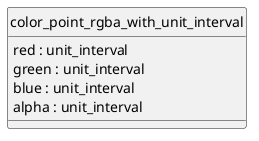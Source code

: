 @startuml uml
skinparam monochrome true
skinparam linetype ortho
hide circle

entity color_point_rgba_with_unit_interval {
  red : unit_interval
  green : unit_interval
  blue : unit_interval
  alpha : unit_interval
}

@enduml

